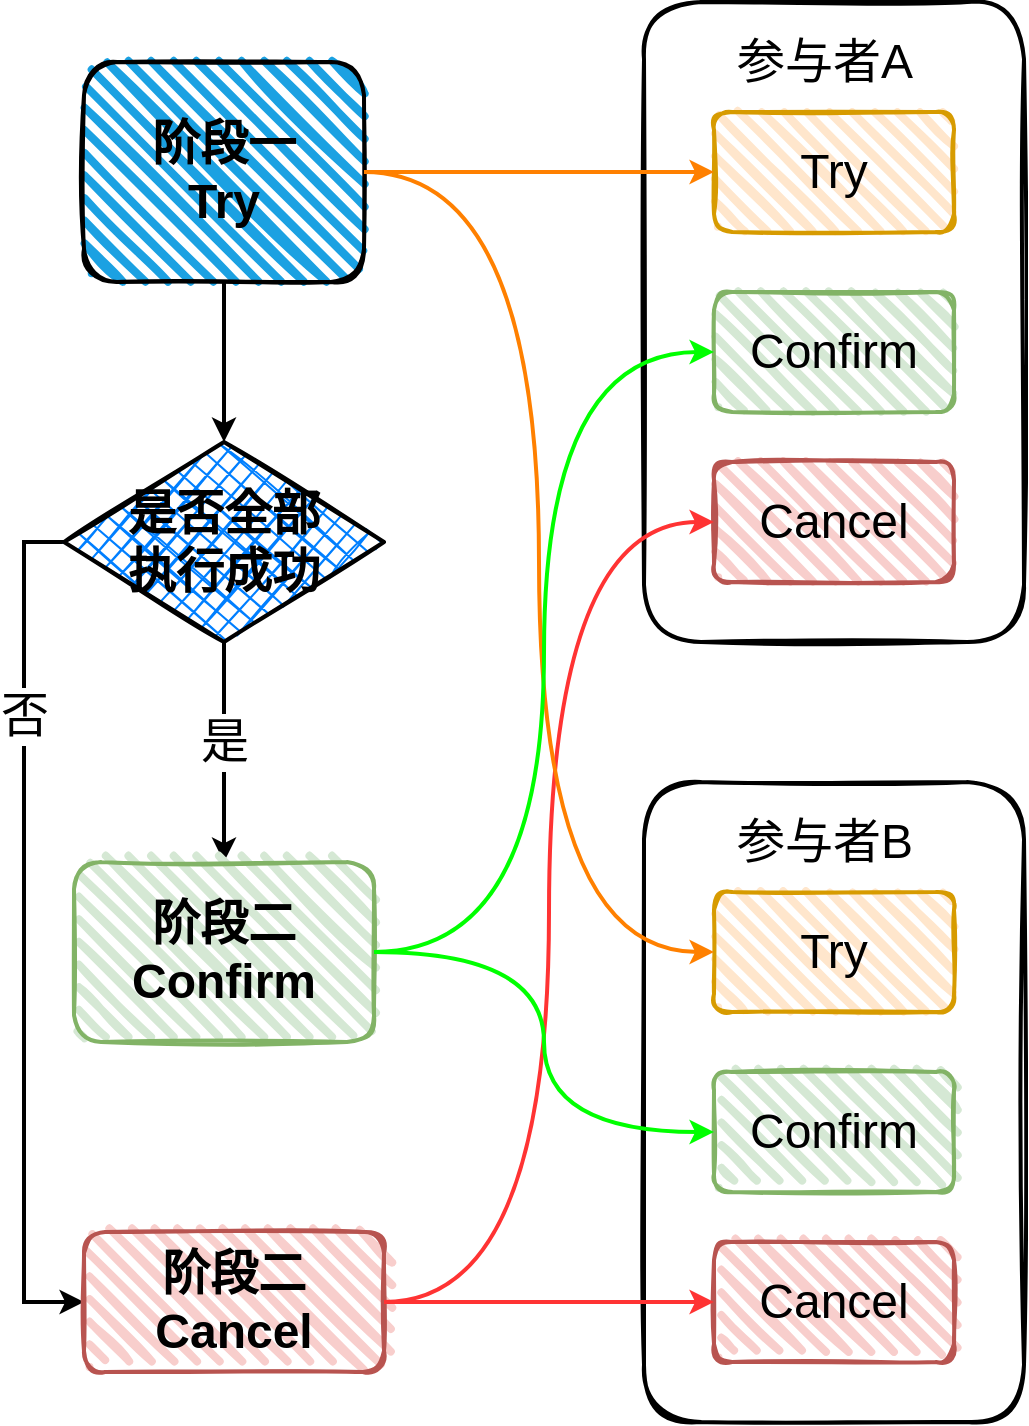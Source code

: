 <mxfile version="20.4.2" type="device"><diagram id="UmW-1zjmhp5JrVkwrLGk" name="第 1 页"><mxGraphModel dx="1221" dy="578" grid="1" gridSize="10" guides="1" tooltips="1" connect="1" arrows="1" fold="1" page="1" pageScale="1" pageWidth="827" pageHeight="1169" math="0" shadow="0"><root><mxCell id="0"/><mxCell id="1" parent="0"/><mxCell id="Ke7jTSJkFG8kN9IFQijQ-19" style="edgeStyle=orthogonalEdgeStyle;rounded=0;orthogonalLoop=1;jettySize=auto;html=1;entryX=0.5;entryY=0;entryDx=0;entryDy=0;fontSize=24;fontColor=#000000;strokeWidth=2;" edge="1" parent="1" source="Ke7jTSJkFG8kN9IFQijQ-2" target="Ke7jTSJkFG8kN9IFQijQ-3"><mxGeometry relative="1" as="geometry"/></mxCell><mxCell id="Ke7jTSJkFG8kN9IFQijQ-2" value="&lt;font style=&quot;font-size: 24px;&quot;&gt;&lt;b&gt;阶段一&lt;br&gt;Try&lt;/b&gt;&lt;/font&gt;" style="rounded=1;whiteSpace=wrap;html=1;strokeWidth=2;fillWeight=4;hachureGap=8;hachureAngle=45;fillColor=#1ba1e2;sketch=1;" vertex="1" parent="1"><mxGeometry x="60" y="580" width="140" height="110" as="geometry"/></mxCell><mxCell id="Ke7jTSJkFG8kN9IFQijQ-20" style="edgeStyle=orthogonalEdgeStyle;rounded=0;orthogonalLoop=1;jettySize=auto;html=1;exitX=0;exitY=0.5;exitDx=0;exitDy=0;entryX=0;entryY=0.5;entryDx=0;entryDy=0;fontSize=24;fontColor=#000000;strokeWidth=2;" edge="1" parent="1" source="Ke7jTSJkFG8kN9IFQijQ-3" target="Ke7jTSJkFG8kN9IFQijQ-5"><mxGeometry relative="1" as="geometry"/></mxCell><mxCell id="Ke7jTSJkFG8kN9IFQijQ-22" value="否" style="edgeLabel;html=1;align=center;verticalAlign=middle;resizable=0;points=[];fontSize=24;fontColor=#000000;" vertex="1" connectable="0" parent="Ke7jTSJkFG8kN9IFQijQ-20"><mxGeometry x="0.339" relative="1" as="geometry"><mxPoint y="-181" as="offset"/></mxGeometry></mxCell><mxCell id="Ke7jTSJkFG8kN9IFQijQ-21" value="" style="edgeStyle=orthogonalEdgeStyle;rounded=0;orthogonalLoop=1;jettySize=auto;html=1;fontSize=24;fontColor=#000000;strokeWidth=2;" edge="1" parent="1" source="Ke7jTSJkFG8kN9IFQijQ-3" target="Ke7jTSJkFG8kN9IFQijQ-4"><mxGeometry relative="1" as="geometry"><Array as="points"><mxPoint x="130" y="900"/><mxPoint x="130" y="900"/></Array></mxGeometry></mxCell><mxCell id="Ke7jTSJkFG8kN9IFQijQ-23" value="是" style="edgeLabel;html=1;align=center;verticalAlign=middle;resizable=0;points=[];fontSize=24;fontColor=#000000;" vertex="1" connectable="0" parent="Ke7jTSJkFG8kN9IFQijQ-21"><mxGeometry x="0.724" y="-2" relative="1" as="geometry"><mxPoint x="2" y="-45" as="offset"/></mxGeometry></mxCell><mxCell id="Ke7jTSJkFG8kN9IFQijQ-3" value="&lt;b&gt;是否全部&lt;br&gt;执行成功&lt;/b&gt;" style="rhombus;whiteSpace=wrap;html=1;strokeWidth=2;fillWeight=-1;hachureGap=8;fillStyle=cross-hatch;fillColor=#007FFF;sketch=1;fontSize=24;fontColor=#000000;" vertex="1" parent="1"><mxGeometry x="50" y="770" width="160" height="100" as="geometry"/></mxCell><mxCell id="Ke7jTSJkFG8kN9IFQijQ-4" value="&lt;b&gt;阶段二Confirm&lt;/b&gt;" style="rounded=1;whiteSpace=wrap;html=1;strokeWidth=2;fillWeight=4;hachureGap=8;hachureAngle=45;fillColor=#d5e8d4;sketch=1;fontSize=24;strokeColor=#82b366;" vertex="1" parent="1"><mxGeometry x="55" y="980" width="150" height="90" as="geometry"/></mxCell><mxCell id="Ke7jTSJkFG8kN9IFQijQ-5" value="&lt;b&gt;阶段二&lt;br&gt;Cancel&lt;/b&gt;" style="rounded=1;whiteSpace=wrap;html=1;strokeWidth=2;fillWeight=4;hachureGap=8;hachureAngle=45;fillColor=#f8cecc;sketch=1;fontSize=24;strokeColor=#b85450;" vertex="1" parent="1"><mxGeometry x="60" y="1165" width="150" height="70" as="geometry"/></mxCell><mxCell id="Ke7jTSJkFG8kN9IFQijQ-6" value="" style="rounded=1;whiteSpace=wrap;html=1;strokeWidth=2;fillWeight=4;hachureGap=8;hachureAngle=45;sketch=1;" vertex="1" parent="1"><mxGeometry x="340" y="550" width="190" height="320" as="geometry"/></mxCell><mxCell id="Ke7jTSJkFG8kN9IFQijQ-8" value="Try" style="rounded=1;whiteSpace=wrap;html=1;strokeWidth=2;fillWeight=4;hachureGap=8;hachureAngle=45;fillColor=#ffe6cc;sketch=1;fontSize=24;strokeColor=#d79b00;" vertex="1" parent="1"><mxGeometry x="375" y="605" width="120" height="60" as="geometry"/></mxCell><mxCell id="Ke7jTSJkFG8kN9IFQijQ-11" value="Confirm" style="rounded=1;whiteSpace=wrap;html=1;strokeWidth=2;fillWeight=4;hachureGap=8;hachureAngle=45;fillColor=#d5e8d4;sketch=1;fontSize=24;strokeColor=#82b366;" vertex="1" parent="1"><mxGeometry x="375" y="695" width="120" height="60" as="geometry"/></mxCell><mxCell id="Ke7jTSJkFG8kN9IFQijQ-12" value="Cancel" style="rounded=1;whiteSpace=wrap;html=1;strokeWidth=2;fillWeight=4;hachureGap=8;hachureAngle=45;fillColor=#f8cecc;sketch=1;fontSize=24;strokeColor=#b85450;" vertex="1" parent="1"><mxGeometry x="375" y="780" width="120" height="60" as="geometry"/></mxCell><mxCell id="Ke7jTSJkFG8kN9IFQijQ-13" value="" style="rounded=1;whiteSpace=wrap;html=1;strokeWidth=2;fillWeight=4;hachureGap=8;hachureAngle=45;sketch=1;" vertex="1" parent="1"><mxGeometry x="340" y="940" width="190" height="320" as="geometry"/></mxCell><mxCell id="Ke7jTSJkFG8kN9IFQijQ-14" value="Try" style="rounded=1;whiteSpace=wrap;html=1;strokeWidth=2;fillWeight=4;hachureGap=8;hachureAngle=45;fillColor=#ffe6cc;sketch=1;fontSize=24;strokeColor=#d79b00;" vertex="1" parent="1"><mxGeometry x="375" y="995" width="120" height="60" as="geometry"/></mxCell><mxCell id="Ke7jTSJkFG8kN9IFQijQ-15" value="Confirm" style="rounded=1;whiteSpace=wrap;html=1;strokeWidth=2;fillWeight=4;hachureGap=8;hachureAngle=45;fillColor=#d5e8d4;sketch=1;fontSize=24;strokeColor=#82b366;" vertex="1" parent="1"><mxGeometry x="375" y="1085" width="120" height="60" as="geometry"/></mxCell><mxCell id="Ke7jTSJkFG8kN9IFQijQ-16" value="Cancel" style="rounded=1;whiteSpace=wrap;html=1;strokeWidth=2;fillWeight=4;hachureGap=8;hachureAngle=45;fillColor=#f8cecc;sketch=1;fontSize=24;strokeColor=#b85450;" vertex="1" parent="1"><mxGeometry x="375" y="1170" width="120" height="60" as="geometry"/></mxCell><mxCell id="Ke7jTSJkFG8kN9IFQijQ-17" value="参与者B" style="text;html=1;align=center;verticalAlign=middle;resizable=0;points=[];autosize=1;strokeColor=none;fillColor=none;fontSize=24;fontColor=#000000;" vertex="1" parent="1"><mxGeometry x="375" y="950" width="110" height="40" as="geometry"/></mxCell><mxCell id="Ke7jTSJkFG8kN9IFQijQ-18" value="参与者A" style="text;html=1;align=center;verticalAlign=middle;resizable=0;points=[];autosize=1;strokeColor=none;fillColor=none;fontSize=24;fontColor=#000000;" vertex="1" parent="1"><mxGeometry x="375" y="560" width="110" height="40" as="geometry"/></mxCell><mxCell id="Ke7jTSJkFG8kN9IFQijQ-24" style="edgeStyle=entityRelationEdgeStyle;rounded=0;orthogonalLoop=1;jettySize=auto;html=1;exitX=1;exitY=0.5;exitDx=0;exitDy=0;entryX=0;entryY=0.5;entryDx=0;entryDy=0;fontSize=24;fontColor=#000000;strokeWidth=2;strokeColor=#FF3333;" edge="1" parent="1" source="Ke7jTSJkFG8kN9IFQijQ-5" target="Ke7jTSJkFG8kN9IFQijQ-16"><mxGeometry relative="1" as="geometry"/></mxCell><mxCell id="Ke7jTSJkFG8kN9IFQijQ-25" style="edgeStyle=orthogonalEdgeStyle;rounded=0;orthogonalLoop=1;jettySize=auto;html=1;fontSize=24;fontColor=#000000;entryX=0;entryY=0.5;entryDx=0;entryDy=0;strokeWidth=2;strokeColor=#FF3333;curved=1;" edge="1" parent="1" source="Ke7jTSJkFG8kN9IFQijQ-5" target="Ke7jTSJkFG8kN9IFQijQ-12"><mxGeometry relative="1" as="geometry"><mxPoint x="290" y="800" as="targetPoint"/></mxGeometry></mxCell><mxCell id="Ke7jTSJkFG8kN9IFQijQ-26" style="edgeStyle=orthogonalEdgeStyle;rounded=0;orthogonalLoop=1;jettySize=auto;html=1;entryX=0;entryY=0.5;entryDx=0;entryDy=0;strokeColor=#00FF00;strokeWidth=2;fontSize=24;fontColor=#000000;curved=1;" edge="1" parent="1" source="Ke7jTSJkFG8kN9IFQijQ-4" target="Ke7jTSJkFG8kN9IFQijQ-15"><mxGeometry relative="1" as="geometry"/></mxCell><mxCell id="Ke7jTSJkFG8kN9IFQijQ-28" style="edgeStyle=entityRelationEdgeStyle;rounded=0;orthogonalLoop=1;jettySize=auto;html=1;entryX=0;entryY=0.5;entryDx=0;entryDy=0;strokeColor=#FF8000;strokeWidth=2;fontSize=24;fontColor=#000000;" edge="1" parent="1" source="Ke7jTSJkFG8kN9IFQijQ-2" target="Ke7jTSJkFG8kN9IFQijQ-8"><mxGeometry relative="1" as="geometry"/></mxCell><mxCell id="Ke7jTSJkFG8kN9IFQijQ-29" style="edgeStyle=orthogonalEdgeStyle;rounded=0;orthogonalLoop=1;jettySize=auto;html=1;entryX=0;entryY=0.5;entryDx=0;entryDy=0;strokeColor=#FF8000;strokeWidth=2;fontSize=24;fontColor=#000000;curved=1;" edge="1" parent="1" source="Ke7jTSJkFG8kN9IFQijQ-2" target="Ke7jTSJkFG8kN9IFQijQ-14"><mxGeometry relative="1" as="geometry"/></mxCell><mxCell id="Ke7jTSJkFG8kN9IFQijQ-33" style="edgeStyle=orthogonalEdgeStyle;rounded=0;orthogonalLoop=1;jettySize=auto;html=1;entryX=0;entryY=0.5;entryDx=0;entryDy=0;strokeColor=#00FF00;strokeWidth=2;fontSize=24;fontColor=#000000;curved=1;" edge="1" parent="1" source="Ke7jTSJkFG8kN9IFQijQ-4" target="Ke7jTSJkFG8kN9IFQijQ-11"><mxGeometry relative="1" as="geometry"/></mxCell></root></mxGraphModel></diagram></mxfile>